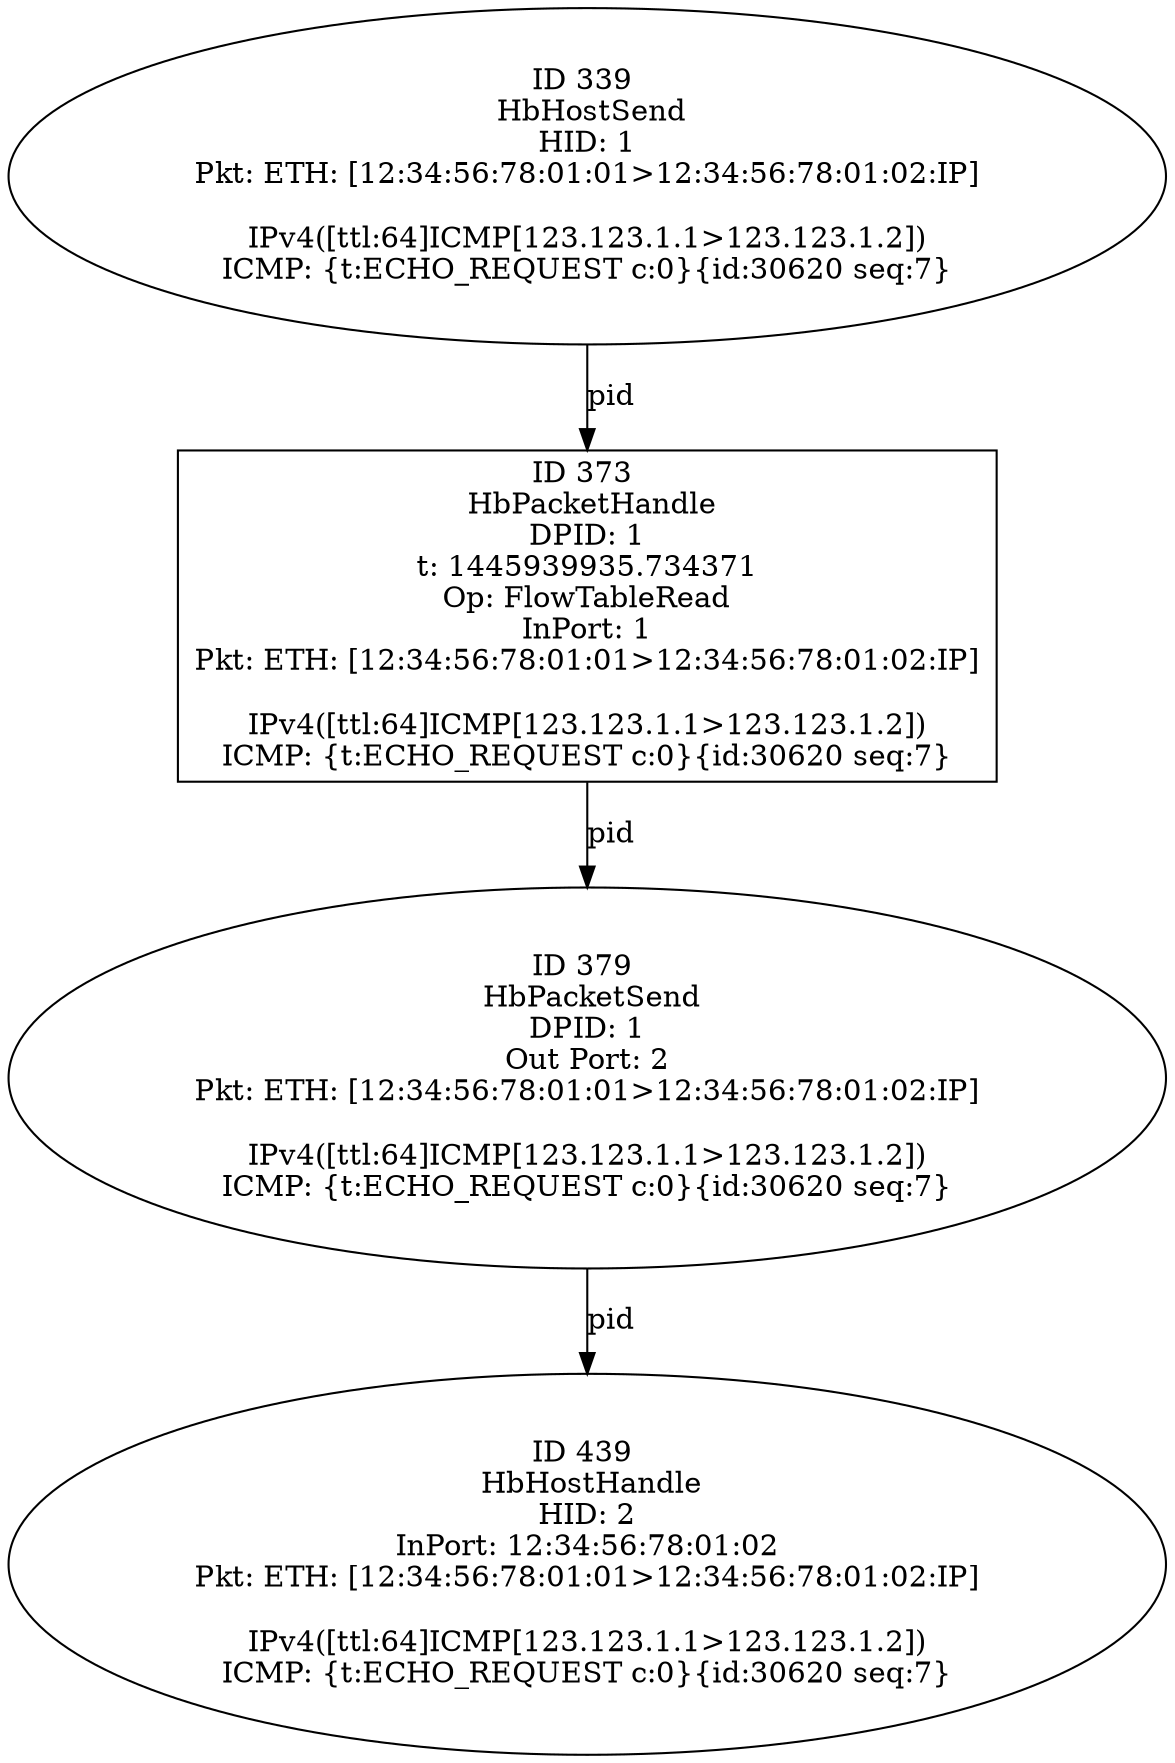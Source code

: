 strict digraph G {
339 [shape=oval, event=<hb_events.HbHostSend object at 0x10780e250>, label="ID 339 
 HbHostSend
HID: 1
Pkt: ETH: [12:34:56:78:01:01>12:34:56:78:01:02:IP]

IPv4([ttl:64]ICMP[123.123.1.1>123.123.1.2])
ICMP: {t:ECHO_REQUEST c:0}{id:30620 seq:7}"];
379 [shape=oval, event=<hb_events.HbPacketSend object at 0x107830e10>, label="ID 379 
 HbPacketSend
DPID: 1
Out Port: 2
Pkt: ETH: [12:34:56:78:01:01>12:34:56:78:01:02:IP]

IPv4([ttl:64]ICMP[123.123.1.1>123.123.1.2])
ICMP: {t:ECHO_REQUEST c:0}{id:30620 seq:7}"];
373 [shape=box, event=<hb_events.HbPacketHandle object at 0x107830fd0>, label="ID 373 
 HbPacketHandle
DPID: 1
t: 1445939935.734371
Op: FlowTableRead
InPort: 1
Pkt: ETH: [12:34:56:78:01:01>12:34:56:78:01:02:IP]

IPv4([ttl:64]ICMP[123.123.1.1>123.123.1.2])
ICMP: {t:ECHO_REQUEST c:0}{id:30620 seq:7}"];
439 [shape=oval, event=<hb_events.HbHostHandle object at 0x107863250>, label="ID 439 
 HbHostHandle
HID: 2
InPort: 12:34:56:78:01:02
Pkt: ETH: [12:34:56:78:01:01>12:34:56:78:01:02:IP]

IPv4([ttl:64]ICMP[123.123.1.1>123.123.1.2])
ICMP: {t:ECHO_REQUEST c:0}{id:30620 seq:7}"];
379 -> 439  [rel=pid, label=pid];
339 -> 373  [rel=pid, label=pid];
373 -> 379  [rel=pid, label=pid];
}
